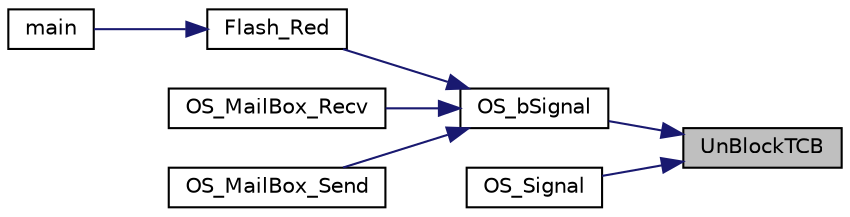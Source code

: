 digraph "UnBlockTCB"
{
 // LATEX_PDF_SIZE
  edge [fontname="Helvetica",fontsize="10",labelfontname="Helvetica",labelfontsize="10"];
  node [fontname="Helvetica",fontsize="10",shape=record];
  rankdir="RL";
  Node1 [label="UnBlockTCB",height=0.2,width=0.4,color="black", fillcolor="grey75", style="filled", fontcolor="black",tooltip="Remove TCB from blocked list."];
  Node1 -> Node2 [dir="back",color="midnightblue",fontsize="10",style="solid",fontname="Helvetica"];
  Node2 [label="OS_bSignal",height=0.2,width=0.4,color="black", fillcolor="white", style="filled",URL="$_o_s_8c.html#aacf0c377b570fc63b103c57e0fbc7acd",tooltip="Signal semaphore to be free, set to 1."];
  Node2 -> Node3 [dir="back",color="midnightblue",fontsize="10",style="solid",fontname="Helvetica"];
  Node3 [label="Flash_Red",height=0.2,width=0.4,color="black", fillcolor="white", style="filled",URL="$main_8c.html#ade46a52d93916aa7a15231c916ffd861",tooltip="Blink Red LED."];
  Node3 -> Node4 [dir="back",color="midnightblue",fontsize="10",style="solid",fontname="Helvetica"];
  Node4 [label="main",height=0.2,width=0.4,color="black", fillcolor="white", style="filled",URL="$main_8c.html#a840291bc02cba5474a4cb46a9b9566fe",tooltip="Example usecase of RTOS."];
  Node2 -> Node5 [dir="back",color="midnightblue",fontsize="10",style="solid",fontname="Helvetica"];
  Node5 [label="OS_MailBox_Recv",height=0.2,width=0.4,color="black", fillcolor="white", style="filled",URL="$_o_s_8c.html#a9541552a587a98ebbedaee6194a6ad51",tooltip="This function will be called from a foreground thread It will spin/block if the MailBox is empty."];
  Node2 -> Node6 [dir="back",color="midnightblue",fontsize="10",style="solid",fontname="Helvetica"];
  Node6 [label="OS_MailBox_Send",height=0.2,width=0.4,color="black", fillcolor="white", style="filled",URL="$_o_s_8c.html#a8efdc42dfa1a86aba6760dd049672a02",tooltip="This function will be called from a foreground thread It will spin/block if the MailBox contains data..."];
  Node1 -> Node7 [dir="back",color="midnightblue",fontsize="10",style="solid",fontname="Helvetica"];
  Node7 [label="OS_Signal",height=0.2,width=0.4,color="black", fillcolor="white", style="filled",URL="$_o_s_8c.html#a0c4d587c411a23652529110910261fde",tooltip="This function(Spinlock) will signal that a mutual exclusion is taking place in a function."];
}

